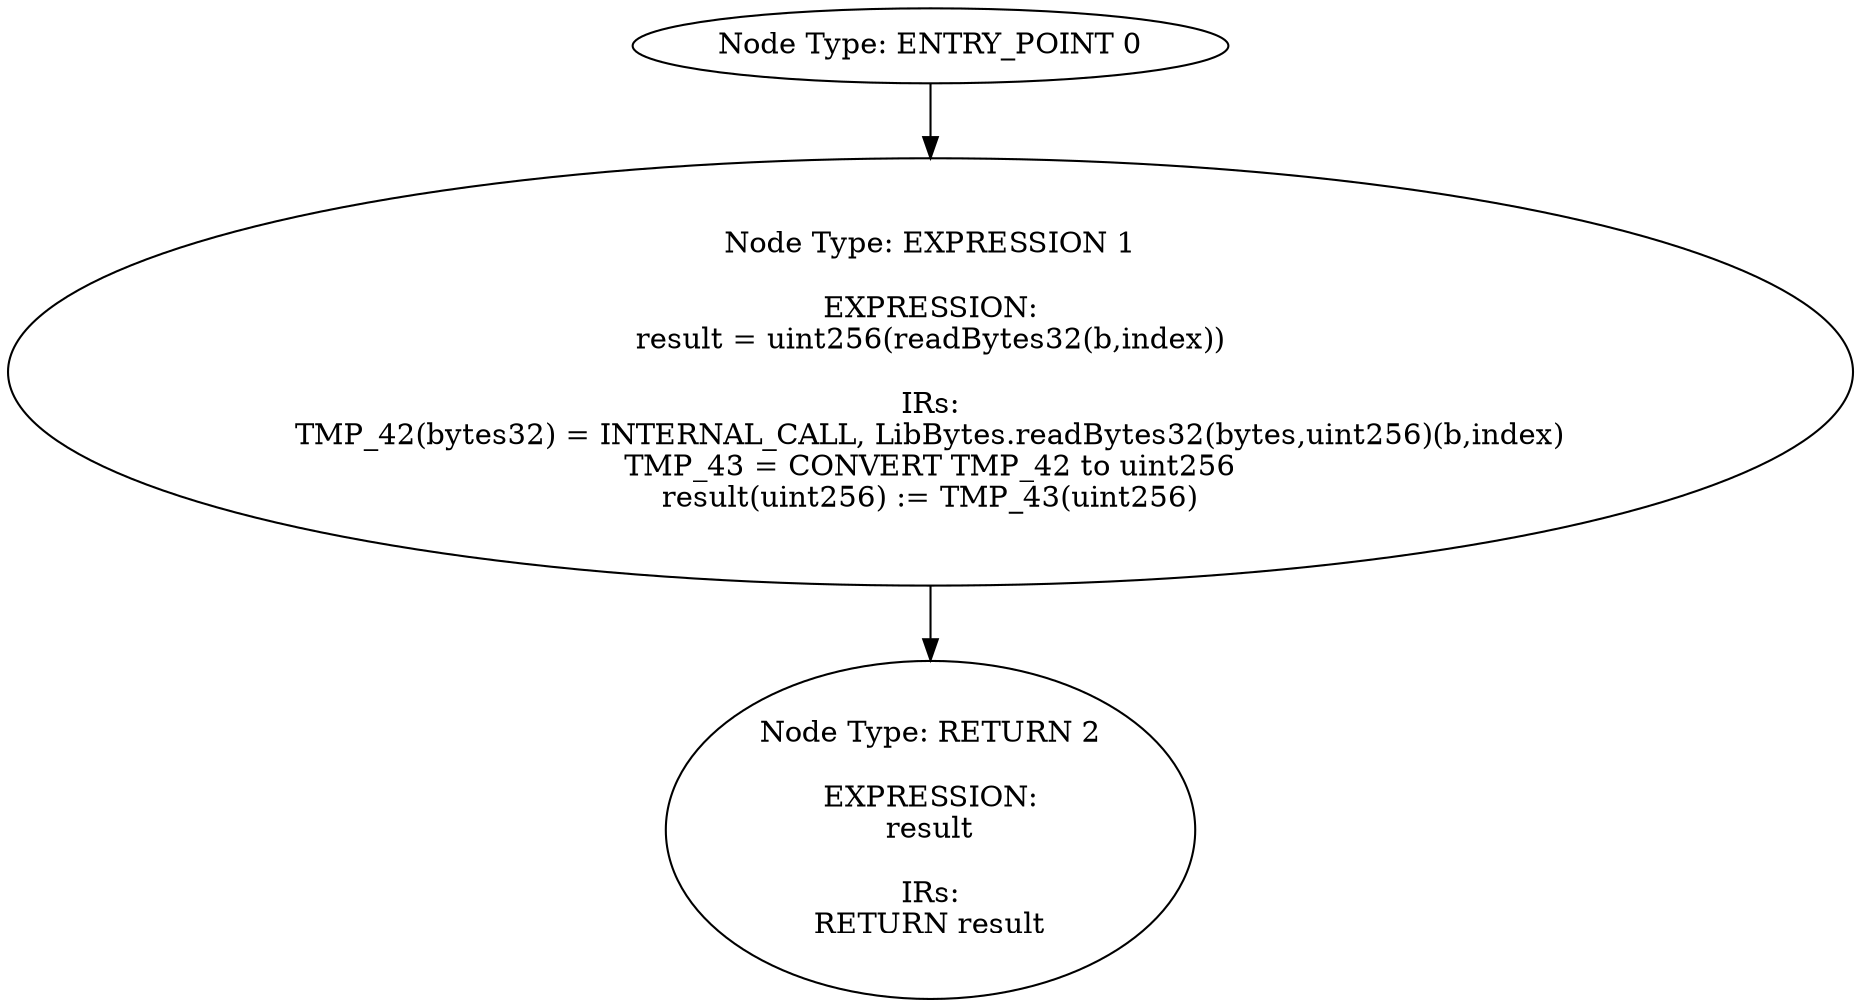 digraph{
0[label="Node Type: ENTRY_POINT 0
"];
0->1;
1[label="Node Type: EXPRESSION 1

EXPRESSION:
result = uint256(readBytes32(b,index))

IRs:
TMP_42(bytes32) = INTERNAL_CALL, LibBytes.readBytes32(bytes,uint256)(b,index)
TMP_43 = CONVERT TMP_42 to uint256
result(uint256) := TMP_43(uint256)"];
1->2;
2[label="Node Type: RETURN 2

EXPRESSION:
result

IRs:
RETURN result"];
}
